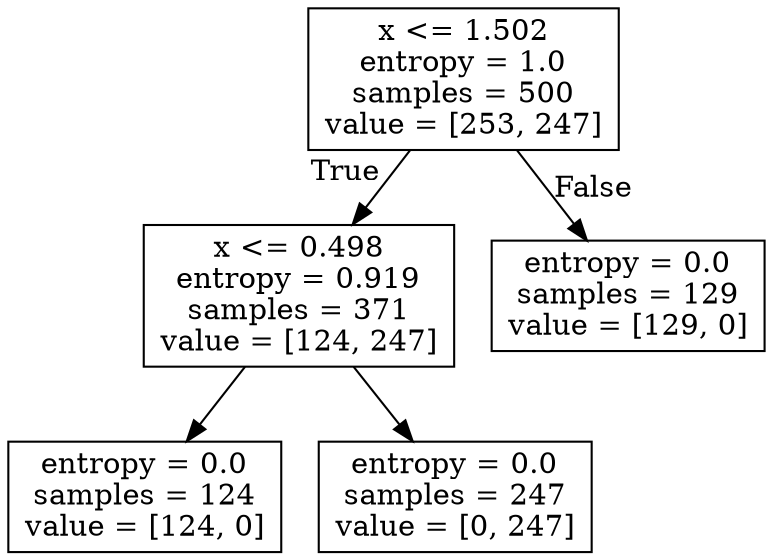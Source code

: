 digraph Tree {
node [shape=box] ;
0 [label="x <= 1.502\nentropy = 1.0\nsamples = 500\nvalue = [253, 247]"] ;
1 [label="x <= 0.498\nentropy = 0.919\nsamples = 371\nvalue = [124, 247]"] ;
0 -> 1 [labeldistance=2.5, labelangle=45, headlabel="True"] ;
2 [label="entropy = 0.0\nsamples = 124\nvalue = [124, 0]"] ;
1 -> 2 ;
3 [label="entropy = 0.0\nsamples = 247\nvalue = [0, 247]"] ;
1 -> 3 ;
4 [label="entropy = 0.0\nsamples = 129\nvalue = [129, 0]"] ;
0 -> 4 [labeldistance=2.5, labelangle=-45, headlabel="False"] ;
}